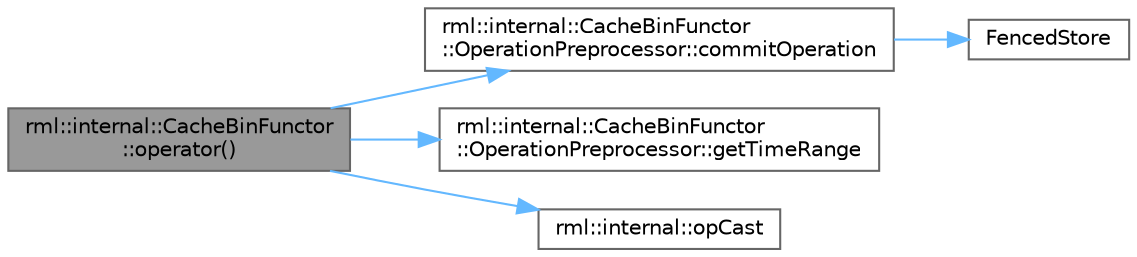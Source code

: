 digraph "rml::internal::CacheBinFunctor::operator()"
{
 // LATEX_PDF_SIZE
  bgcolor="transparent";
  edge [fontname=Helvetica,fontsize=10,labelfontname=Helvetica,labelfontsize=10];
  node [fontname=Helvetica,fontsize=10,shape=box,height=0.2,width=0.4];
  rankdir="LR";
  Node1 [id="Node000001",label="rml::internal::CacheBinFunctor\l::operator()",height=0.2,width=0.4,color="gray40", fillcolor="grey60", style="filled", fontcolor="black",tooltip=" "];
  Node1 -> Node2 [id="edge1_Node000001_Node000002",color="steelblue1",style="solid",tooltip=" "];
  Node2 [id="Node000002",label="rml::internal::CacheBinFunctor\l::OperationPreprocessor::commitOperation",height=0.2,width=0.4,color="grey40", fillcolor="white", style="filled",URL="$classrml_1_1internal_1_1_cache_bin_functor_1_1_operation_preprocessor.html#a690f5e4d50f8a091ae8401c755a43201",tooltip=" "];
  Node2 -> Node3 [id="edge2_Node000002_Node000003",color="steelblue1",style="solid",tooltip=" "];
  Node3 [id="Node000003",label="FencedStore",height=0.2,width=0.4,color="grey40", fillcolor="white", style="filled",URL="$_synchronize_8h.html#a19886ee3899c0a2435ea9840116ea325",tooltip=" "];
  Node1 -> Node4 [id="edge3_Node000001_Node000004",color="steelblue1",style="solid",tooltip=" "];
  Node4 [id="Node000004",label="rml::internal::CacheBinFunctor\l::OperationPreprocessor::getTimeRange",height=0.2,width=0.4,color="grey40", fillcolor="white", style="filled",URL="$classrml_1_1internal_1_1_cache_bin_functor_1_1_operation_preprocessor.html#a3871ba4c31a8831fc357ec97561dbb77",tooltip=" "];
  Node1 -> Node5 [id="edge4_Node000001_Node000005",color="steelblue1",style="solid",tooltip=" "];
  Node5 [id="Node000005",label="rml::internal::opCast",height=0.2,width=0.4,color="grey40", fillcolor="white", style="filled",URL="$namespacerml_1_1internal.html#a3b44672eb667dbaebd9c9bb4ed8f50ab",tooltip=" "];
}
